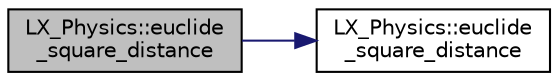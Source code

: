 digraph "LX_Physics::euclide_square_distance"
{
  edge [fontname="Helvetica",fontsize="10",labelfontname="Helvetica",labelfontsize="10"];
  node [fontname="Helvetica",fontsize="10",shape=record];
  rankdir="LR";
  Node1 [label="LX_Physics::euclide\l_square_distance",height=0.2,width=0.4,color="black", fillcolor="grey75", style="filled" fontcolor="black"];
  Node1 -> Node2 [color="midnightblue",fontsize="10",style="solid",fontname="Helvetica"];
  Node2 [label="LX_Physics::euclide\l_square_distance",height=0.2,width=0.4,color="black", fillcolor="white", style="filled",URL="$namespace_l_x___physics.html#a1b0d62cbea45a7672a14e514d04c1635"];
}
